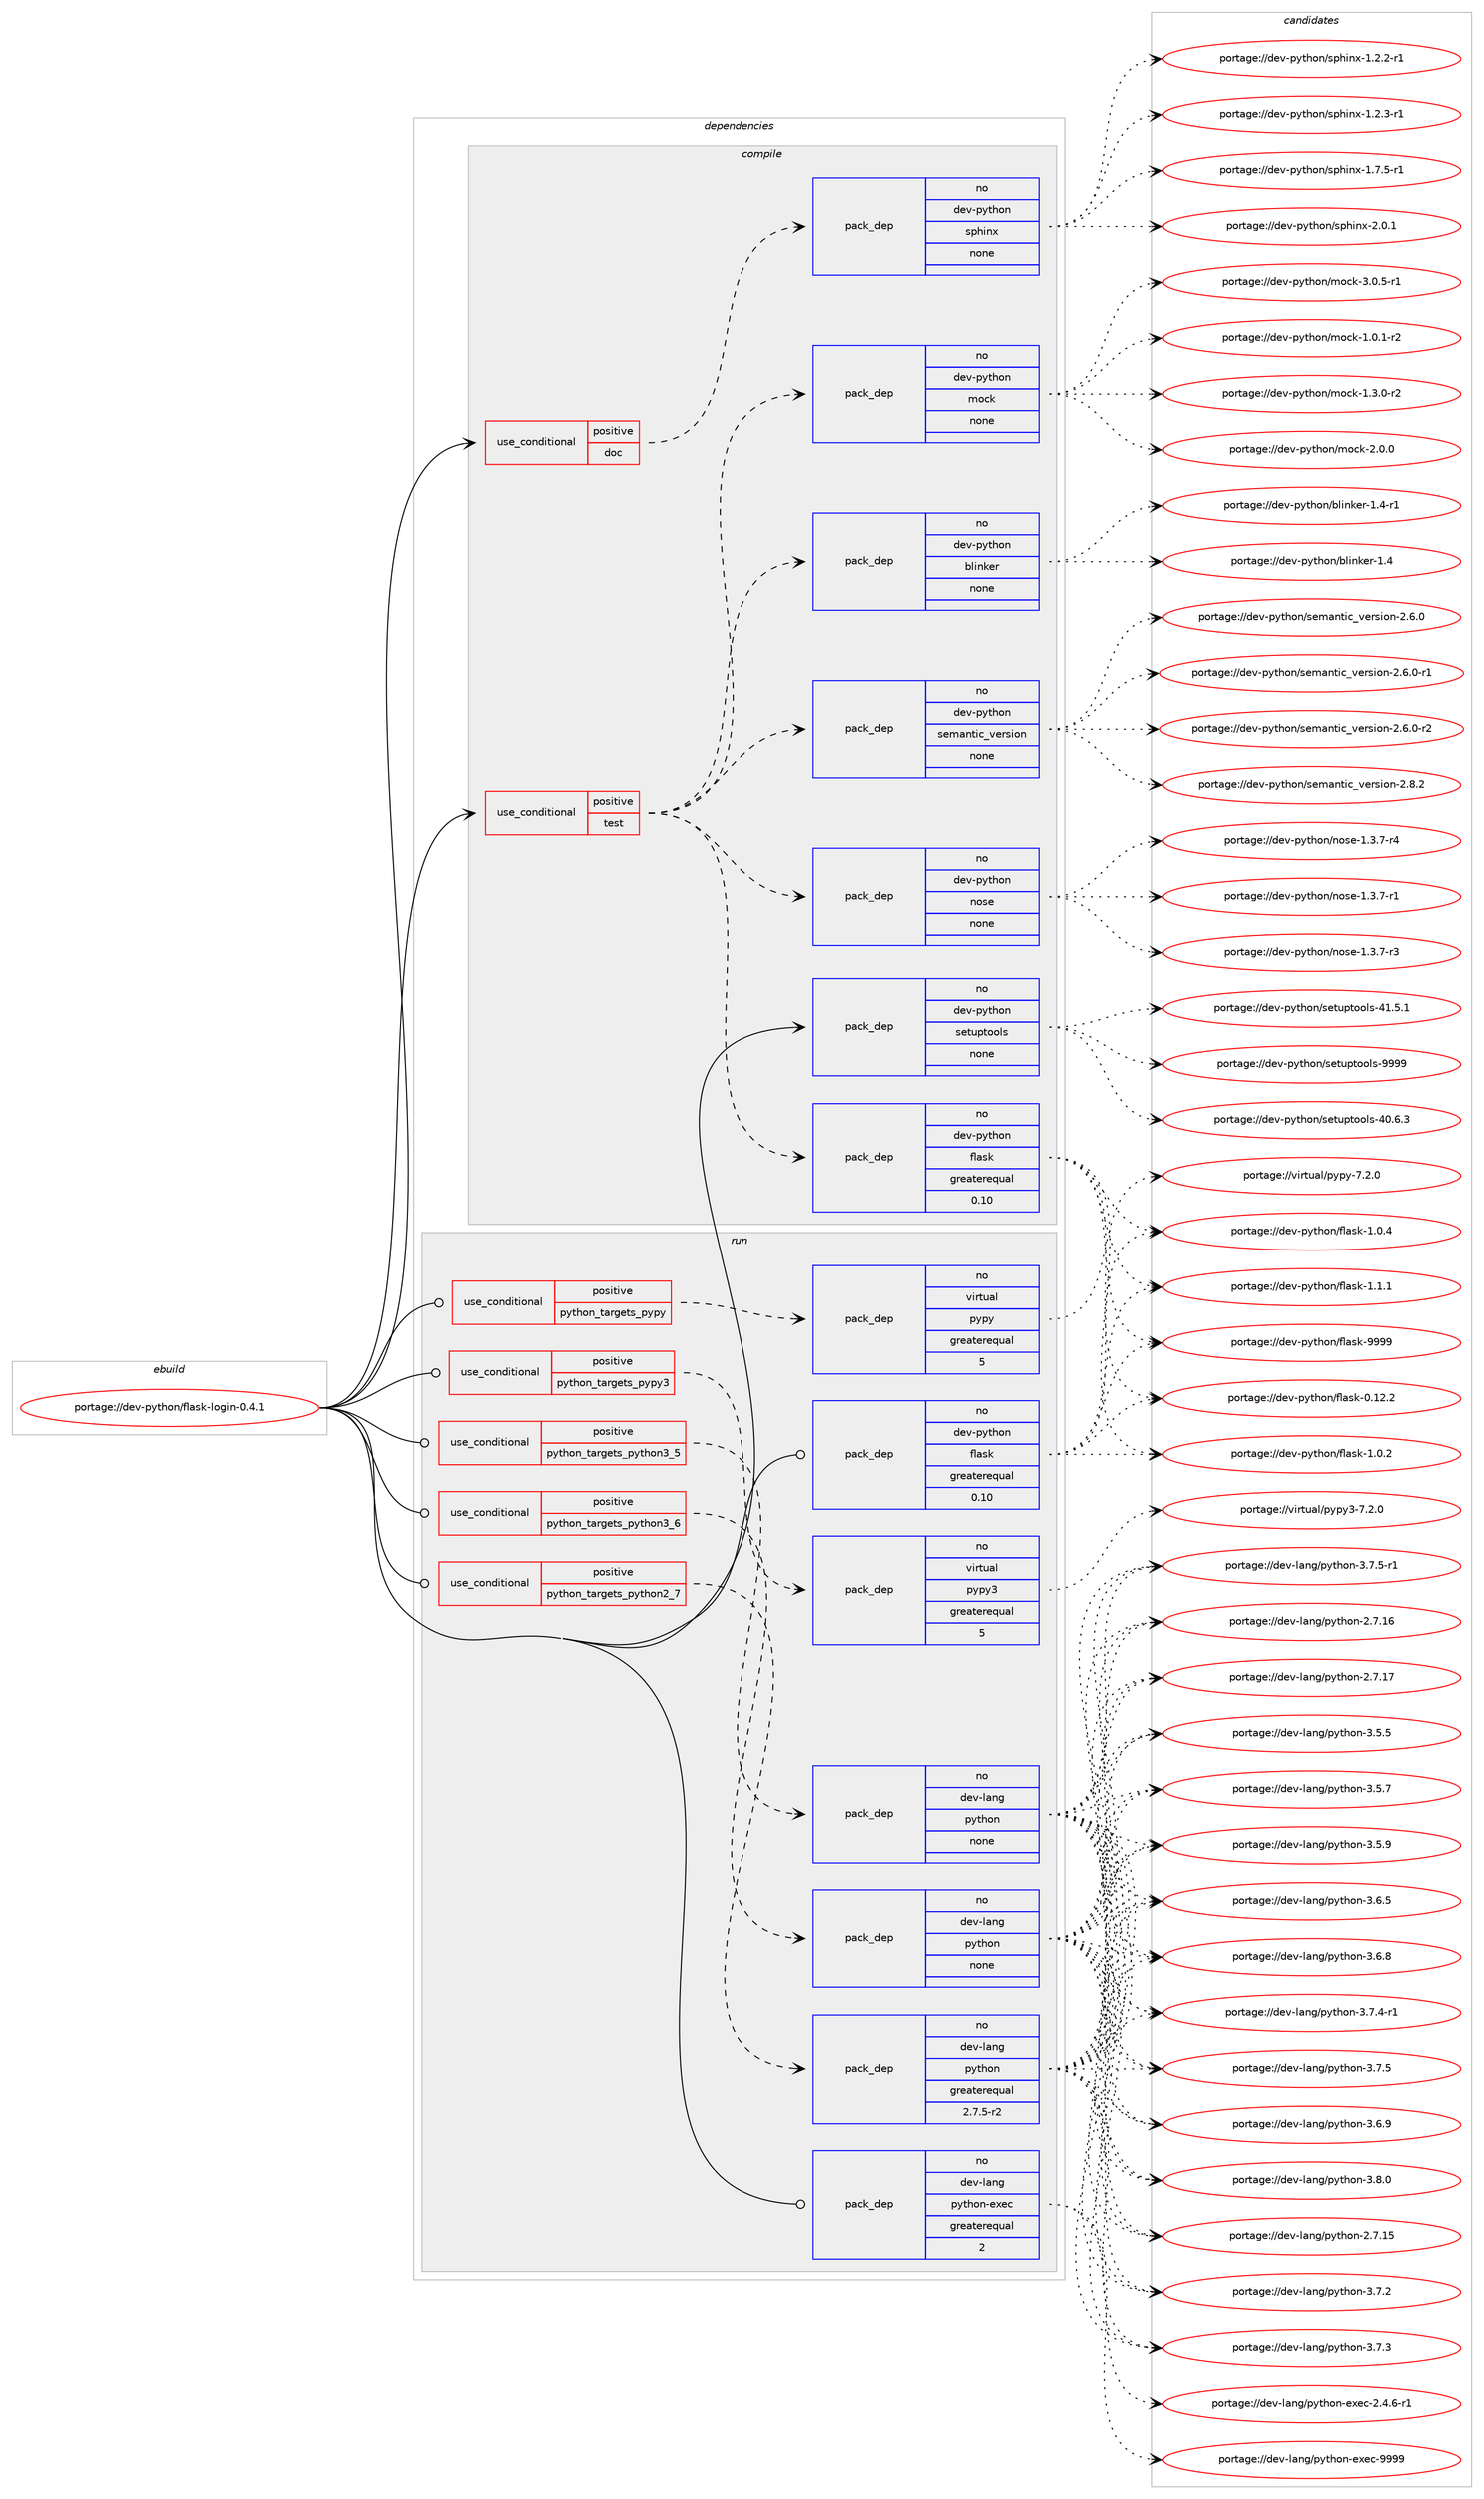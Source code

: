 digraph prolog {

# *************
# Graph options
# *************

newrank=true;
concentrate=true;
compound=true;
graph [rankdir=LR,fontname=Helvetica,fontsize=10,ranksep=1.5];#, ranksep=2.5, nodesep=0.2];
edge  [arrowhead=vee];
node  [fontname=Helvetica,fontsize=10];

# **********
# The ebuild
# **********

subgraph cluster_leftcol {
color=gray;
rank=same;
label=<<i>ebuild</i>>;
id [label="portage://dev-python/flask-login-0.4.1", color=red, width=4, href="../dev-python/flask-login-0.4.1.svg"];
}

# ****************
# The dependencies
# ****************

subgraph cluster_midcol {
color=gray;
label=<<i>dependencies</i>>;
subgraph cluster_compile {
fillcolor="#eeeeee";
style=filled;
label=<<i>compile</i>>;
subgraph cond28733 {
dependency139833 [label=<<TABLE BORDER="0" CELLBORDER="1" CELLSPACING="0" CELLPADDING="4"><TR><TD ROWSPAN="3" CELLPADDING="10">use_conditional</TD></TR><TR><TD>positive</TD></TR><TR><TD>doc</TD></TR></TABLE>>, shape=none, color=red];
subgraph pack107782 {
dependency139834 [label=<<TABLE BORDER="0" CELLBORDER="1" CELLSPACING="0" CELLPADDING="4" WIDTH="220"><TR><TD ROWSPAN="6" CELLPADDING="30">pack_dep</TD></TR><TR><TD WIDTH="110">no</TD></TR><TR><TD>dev-python</TD></TR><TR><TD>sphinx</TD></TR><TR><TD>none</TD></TR><TR><TD></TD></TR></TABLE>>, shape=none, color=blue];
}
dependency139833:e -> dependency139834:w [weight=20,style="dashed",arrowhead="vee"];
}
id:e -> dependency139833:w [weight=20,style="solid",arrowhead="vee"];
subgraph cond28734 {
dependency139835 [label=<<TABLE BORDER="0" CELLBORDER="1" CELLSPACING="0" CELLPADDING="4"><TR><TD ROWSPAN="3" CELLPADDING="10">use_conditional</TD></TR><TR><TD>positive</TD></TR><TR><TD>test</TD></TR></TABLE>>, shape=none, color=red];
subgraph pack107783 {
dependency139836 [label=<<TABLE BORDER="0" CELLBORDER="1" CELLSPACING="0" CELLPADDING="4" WIDTH="220"><TR><TD ROWSPAN="6" CELLPADDING="30">pack_dep</TD></TR><TR><TD WIDTH="110">no</TD></TR><TR><TD>dev-python</TD></TR><TR><TD>flask</TD></TR><TR><TD>greaterequal</TD></TR><TR><TD>0.10</TD></TR></TABLE>>, shape=none, color=blue];
}
dependency139835:e -> dependency139836:w [weight=20,style="dashed",arrowhead="vee"];
subgraph pack107784 {
dependency139837 [label=<<TABLE BORDER="0" CELLBORDER="1" CELLSPACING="0" CELLPADDING="4" WIDTH="220"><TR><TD ROWSPAN="6" CELLPADDING="30">pack_dep</TD></TR><TR><TD WIDTH="110">no</TD></TR><TR><TD>dev-python</TD></TR><TR><TD>blinker</TD></TR><TR><TD>none</TD></TR><TR><TD></TD></TR></TABLE>>, shape=none, color=blue];
}
dependency139835:e -> dependency139837:w [weight=20,style="dashed",arrowhead="vee"];
subgraph pack107785 {
dependency139838 [label=<<TABLE BORDER="0" CELLBORDER="1" CELLSPACING="0" CELLPADDING="4" WIDTH="220"><TR><TD ROWSPAN="6" CELLPADDING="30">pack_dep</TD></TR><TR><TD WIDTH="110">no</TD></TR><TR><TD>dev-python</TD></TR><TR><TD>mock</TD></TR><TR><TD>none</TD></TR><TR><TD></TD></TR></TABLE>>, shape=none, color=blue];
}
dependency139835:e -> dependency139838:w [weight=20,style="dashed",arrowhead="vee"];
subgraph pack107786 {
dependency139839 [label=<<TABLE BORDER="0" CELLBORDER="1" CELLSPACING="0" CELLPADDING="4" WIDTH="220"><TR><TD ROWSPAN="6" CELLPADDING="30">pack_dep</TD></TR><TR><TD WIDTH="110">no</TD></TR><TR><TD>dev-python</TD></TR><TR><TD>nose</TD></TR><TR><TD>none</TD></TR><TR><TD></TD></TR></TABLE>>, shape=none, color=blue];
}
dependency139835:e -> dependency139839:w [weight=20,style="dashed",arrowhead="vee"];
subgraph pack107787 {
dependency139840 [label=<<TABLE BORDER="0" CELLBORDER="1" CELLSPACING="0" CELLPADDING="4" WIDTH="220"><TR><TD ROWSPAN="6" CELLPADDING="30">pack_dep</TD></TR><TR><TD WIDTH="110">no</TD></TR><TR><TD>dev-python</TD></TR><TR><TD>semantic_version</TD></TR><TR><TD>none</TD></TR><TR><TD></TD></TR></TABLE>>, shape=none, color=blue];
}
dependency139835:e -> dependency139840:w [weight=20,style="dashed",arrowhead="vee"];
}
id:e -> dependency139835:w [weight=20,style="solid",arrowhead="vee"];
subgraph pack107788 {
dependency139841 [label=<<TABLE BORDER="0" CELLBORDER="1" CELLSPACING="0" CELLPADDING="4" WIDTH="220"><TR><TD ROWSPAN="6" CELLPADDING="30">pack_dep</TD></TR><TR><TD WIDTH="110">no</TD></TR><TR><TD>dev-python</TD></TR><TR><TD>setuptools</TD></TR><TR><TD>none</TD></TR><TR><TD></TD></TR></TABLE>>, shape=none, color=blue];
}
id:e -> dependency139841:w [weight=20,style="solid",arrowhead="vee"];
}
subgraph cluster_compileandrun {
fillcolor="#eeeeee";
style=filled;
label=<<i>compile and run</i>>;
}
subgraph cluster_run {
fillcolor="#eeeeee";
style=filled;
label=<<i>run</i>>;
subgraph cond28735 {
dependency139842 [label=<<TABLE BORDER="0" CELLBORDER="1" CELLSPACING="0" CELLPADDING="4"><TR><TD ROWSPAN="3" CELLPADDING="10">use_conditional</TD></TR><TR><TD>positive</TD></TR><TR><TD>python_targets_pypy</TD></TR></TABLE>>, shape=none, color=red];
subgraph pack107789 {
dependency139843 [label=<<TABLE BORDER="0" CELLBORDER="1" CELLSPACING="0" CELLPADDING="4" WIDTH="220"><TR><TD ROWSPAN="6" CELLPADDING="30">pack_dep</TD></TR><TR><TD WIDTH="110">no</TD></TR><TR><TD>virtual</TD></TR><TR><TD>pypy</TD></TR><TR><TD>greaterequal</TD></TR><TR><TD>5</TD></TR></TABLE>>, shape=none, color=blue];
}
dependency139842:e -> dependency139843:w [weight=20,style="dashed",arrowhead="vee"];
}
id:e -> dependency139842:w [weight=20,style="solid",arrowhead="odot"];
subgraph cond28736 {
dependency139844 [label=<<TABLE BORDER="0" CELLBORDER="1" CELLSPACING="0" CELLPADDING="4"><TR><TD ROWSPAN="3" CELLPADDING="10">use_conditional</TD></TR><TR><TD>positive</TD></TR><TR><TD>python_targets_pypy3</TD></TR></TABLE>>, shape=none, color=red];
subgraph pack107790 {
dependency139845 [label=<<TABLE BORDER="0" CELLBORDER="1" CELLSPACING="0" CELLPADDING="4" WIDTH="220"><TR><TD ROWSPAN="6" CELLPADDING="30">pack_dep</TD></TR><TR><TD WIDTH="110">no</TD></TR><TR><TD>virtual</TD></TR><TR><TD>pypy3</TD></TR><TR><TD>greaterequal</TD></TR><TR><TD>5</TD></TR></TABLE>>, shape=none, color=blue];
}
dependency139844:e -> dependency139845:w [weight=20,style="dashed",arrowhead="vee"];
}
id:e -> dependency139844:w [weight=20,style="solid",arrowhead="odot"];
subgraph cond28737 {
dependency139846 [label=<<TABLE BORDER="0" CELLBORDER="1" CELLSPACING="0" CELLPADDING="4"><TR><TD ROWSPAN="3" CELLPADDING="10">use_conditional</TD></TR><TR><TD>positive</TD></TR><TR><TD>python_targets_python2_7</TD></TR></TABLE>>, shape=none, color=red];
subgraph pack107791 {
dependency139847 [label=<<TABLE BORDER="0" CELLBORDER="1" CELLSPACING="0" CELLPADDING="4" WIDTH="220"><TR><TD ROWSPAN="6" CELLPADDING="30">pack_dep</TD></TR><TR><TD WIDTH="110">no</TD></TR><TR><TD>dev-lang</TD></TR><TR><TD>python</TD></TR><TR><TD>greaterequal</TD></TR><TR><TD>2.7.5-r2</TD></TR></TABLE>>, shape=none, color=blue];
}
dependency139846:e -> dependency139847:w [weight=20,style="dashed",arrowhead="vee"];
}
id:e -> dependency139846:w [weight=20,style="solid",arrowhead="odot"];
subgraph cond28738 {
dependency139848 [label=<<TABLE BORDER="0" CELLBORDER="1" CELLSPACING="0" CELLPADDING="4"><TR><TD ROWSPAN="3" CELLPADDING="10">use_conditional</TD></TR><TR><TD>positive</TD></TR><TR><TD>python_targets_python3_5</TD></TR></TABLE>>, shape=none, color=red];
subgraph pack107792 {
dependency139849 [label=<<TABLE BORDER="0" CELLBORDER="1" CELLSPACING="0" CELLPADDING="4" WIDTH="220"><TR><TD ROWSPAN="6" CELLPADDING="30">pack_dep</TD></TR><TR><TD WIDTH="110">no</TD></TR><TR><TD>dev-lang</TD></TR><TR><TD>python</TD></TR><TR><TD>none</TD></TR><TR><TD></TD></TR></TABLE>>, shape=none, color=blue];
}
dependency139848:e -> dependency139849:w [weight=20,style="dashed",arrowhead="vee"];
}
id:e -> dependency139848:w [weight=20,style="solid",arrowhead="odot"];
subgraph cond28739 {
dependency139850 [label=<<TABLE BORDER="0" CELLBORDER="1" CELLSPACING="0" CELLPADDING="4"><TR><TD ROWSPAN="3" CELLPADDING="10">use_conditional</TD></TR><TR><TD>positive</TD></TR><TR><TD>python_targets_python3_6</TD></TR></TABLE>>, shape=none, color=red];
subgraph pack107793 {
dependency139851 [label=<<TABLE BORDER="0" CELLBORDER="1" CELLSPACING="0" CELLPADDING="4" WIDTH="220"><TR><TD ROWSPAN="6" CELLPADDING="30">pack_dep</TD></TR><TR><TD WIDTH="110">no</TD></TR><TR><TD>dev-lang</TD></TR><TR><TD>python</TD></TR><TR><TD>none</TD></TR><TR><TD></TD></TR></TABLE>>, shape=none, color=blue];
}
dependency139850:e -> dependency139851:w [weight=20,style="dashed",arrowhead="vee"];
}
id:e -> dependency139850:w [weight=20,style="solid",arrowhead="odot"];
subgraph pack107794 {
dependency139852 [label=<<TABLE BORDER="0" CELLBORDER="1" CELLSPACING="0" CELLPADDING="4" WIDTH="220"><TR><TD ROWSPAN="6" CELLPADDING="30">pack_dep</TD></TR><TR><TD WIDTH="110">no</TD></TR><TR><TD>dev-lang</TD></TR><TR><TD>python-exec</TD></TR><TR><TD>greaterequal</TD></TR><TR><TD>2</TD></TR></TABLE>>, shape=none, color=blue];
}
id:e -> dependency139852:w [weight=20,style="solid",arrowhead="odot"];
subgraph pack107795 {
dependency139853 [label=<<TABLE BORDER="0" CELLBORDER="1" CELLSPACING="0" CELLPADDING="4" WIDTH="220"><TR><TD ROWSPAN="6" CELLPADDING="30">pack_dep</TD></TR><TR><TD WIDTH="110">no</TD></TR><TR><TD>dev-python</TD></TR><TR><TD>flask</TD></TR><TR><TD>greaterequal</TD></TR><TR><TD>0.10</TD></TR></TABLE>>, shape=none, color=blue];
}
id:e -> dependency139853:w [weight=20,style="solid",arrowhead="odot"];
}
}

# **************
# The candidates
# **************

subgraph cluster_choices {
rank=same;
color=gray;
label=<<i>candidates</i>>;

subgraph choice107782 {
color=black;
nodesep=1;
choiceportage10010111845112121116104111110471151121041051101204549465046504511449 [label="portage://dev-python/sphinx-1.2.2-r1", color=red, width=4,href="../dev-python/sphinx-1.2.2-r1.svg"];
choiceportage10010111845112121116104111110471151121041051101204549465046514511449 [label="portage://dev-python/sphinx-1.2.3-r1", color=red, width=4,href="../dev-python/sphinx-1.2.3-r1.svg"];
choiceportage10010111845112121116104111110471151121041051101204549465546534511449 [label="portage://dev-python/sphinx-1.7.5-r1", color=red, width=4,href="../dev-python/sphinx-1.7.5-r1.svg"];
choiceportage1001011184511212111610411111047115112104105110120455046484649 [label="portage://dev-python/sphinx-2.0.1", color=red, width=4,href="../dev-python/sphinx-2.0.1.svg"];
dependency139834:e -> choiceportage10010111845112121116104111110471151121041051101204549465046504511449:w [style=dotted,weight="100"];
dependency139834:e -> choiceportage10010111845112121116104111110471151121041051101204549465046514511449:w [style=dotted,weight="100"];
dependency139834:e -> choiceportage10010111845112121116104111110471151121041051101204549465546534511449:w [style=dotted,weight="100"];
dependency139834:e -> choiceportage1001011184511212111610411111047115112104105110120455046484649:w [style=dotted,weight="100"];
}
subgraph choice107783 {
color=black;
nodesep=1;
choiceportage10010111845112121116104111110471021089711510745484649504650 [label="portage://dev-python/flask-0.12.2", color=red, width=4,href="../dev-python/flask-0.12.2.svg"];
choiceportage100101118451121211161041111104710210897115107454946484650 [label="portage://dev-python/flask-1.0.2", color=red, width=4,href="../dev-python/flask-1.0.2.svg"];
choiceportage100101118451121211161041111104710210897115107454946484652 [label="portage://dev-python/flask-1.0.4", color=red, width=4,href="../dev-python/flask-1.0.4.svg"];
choiceportage100101118451121211161041111104710210897115107454946494649 [label="portage://dev-python/flask-1.1.1", color=red, width=4,href="../dev-python/flask-1.1.1.svg"];
choiceportage1001011184511212111610411111047102108971151074557575757 [label="portage://dev-python/flask-9999", color=red, width=4,href="../dev-python/flask-9999.svg"];
dependency139836:e -> choiceportage10010111845112121116104111110471021089711510745484649504650:w [style=dotted,weight="100"];
dependency139836:e -> choiceportage100101118451121211161041111104710210897115107454946484650:w [style=dotted,weight="100"];
dependency139836:e -> choiceportage100101118451121211161041111104710210897115107454946484652:w [style=dotted,weight="100"];
dependency139836:e -> choiceportage100101118451121211161041111104710210897115107454946494649:w [style=dotted,weight="100"];
dependency139836:e -> choiceportage1001011184511212111610411111047102108971151074557575757:w [style=dotted,weight="100"];
}
subgraph choice107784 {
color=black;
nodesep=1;
choiceportage10010111845112121116104111110479810810511010710111445494652 [label="portage://dev-python/blinker-1.4", color=red, width=4,href="../dev-python/blinker-1.4.svg"];
choiceportage100101118451121211161041111104798108105110107101114454946524511449 [label="portage://dev-python/blinker-1.4-r1", color=red, width=4,href="../dev-python/blinker-1.4-r1.svg"];
dependency139837:e -> choiceportage10010111845112121116104111110479810810511010710111445494652:w [style=dotted,weight="100"];
dependency139837:e -> choiceportage100101118451121211161041111104798108105110107101114454946524511449:w [style=dotted,weight="100"];
}
subgraph choice107785 {
color=black;
nodesep=1;
choiceportage1001011184511212111610411111047109111991074549464846494511450 [label="portage://dev-python/mock-1.0.1-r2", color=red, width=4,href="../dev-python/mock-1.0.1-r2.svg"];
choiceportage1001011184511212111610411111047109111991074549465146484511450 [label="portage://dev-python/mock-1.3.0-r2", color=red, width=4,href="../dev-python/mock-1.3.0-r2.svg"];
choiceportage100101118451121211161041111104710911199107455046484648 [label="portage://dev-python/mock-2.0.0", color=red, width=4,href="../dev-python/mock-2.0.0.svg"];
choiceportage1001011184511212111610411111047109111991074551464846534511449 [label="portage://dev-python/mock-3.0.5-r1", color=red, width=4,href="../dev-python/mock-3.0.5-r1.svg"];
dependency139838:e -> choiceportage1001011184511212111610411111047109111991074549464846494511450:w [style=dotted,weight="100"];
dependency139838:e -> choiceportage1001011184511212111610411111047109111991074549465146484511450:w [style=dotted,weight="100"];
dependency139838:e -> choiceportage100101118451121211161041111104710911199107455046484648:w [style=dotted,weight="100"];
dependency139838:e -> choiceportage1001011184511212111610411111047109111991074551464846534511449:w [style=dotted,weight="100"];
}
subgraph choice107786 {
color=black;
nodesep=1;
choiceportage10010111845112121116104111110471101111151014549465146554511449 [label="portage://dev-python/nose-1.3.7-r1", color=red, width=4,href="../dev-python/nose-1.3.7-r1.svg"];
choiceportage10010111845112121116104111110471101111151014549465146554511451 [label="portage://dev-python/nose-1.3.7-r3", color=red, width=4,href="../dev-python/nose-1.3.7-r3.svg"];
choiceportage10010111845112121116104111110471101111151014549465146554511452 [label="portage://dev-python/nose-1.3.7-r4", color=red, width=4,href="../dev-python/nose-1.3.7-r4.svg"];
dependency139839:e -> choiceportage10010111845112121116104111110471101111151014549465146554511449:w [style=dotted,weight="100"];
dependency139839:e -> choiceportage10010111845112121116104111110471101111151014549465146554511451:w [style=dotted,weight="100"];
dependency139839:e -> choiceportage10010111845112121116104111110471101111151014549465146554511452:w [style=dotted,weight="100"];
}
subgraph choice107787 {
color=black;
nodesep=1;
choiceportage1001011184511212111610411111047115101109971101161059995118101114115105111110455046544648 [label="portage://dev-python/semantic_version-2.6.0", color=red, width=4,href="../dev-python/semantic_version-2.6.0.svg"];
choiceportage10010111845112121116104111110471151011099711011610599951181011141151051111104550465446484511449 [label="portage://dev-python/semantic_version-2.6.0-r1", color=red, width=4,href="../dev-python/semantic_version-2.6.0-r1.svg"];
choiceportage10010111845112121116104111110471151011099711011610599951181011141151051111104550465446484511450 [label="portage://dev-python/semantic_version-2.6.0-r2", color=red, width=4,href="../dev-python/semantic_version-2.6.0-r2.svg"];
choiceportage1001011184511212111610411111047115101109971101161059995118101114115105111110455046564650 [label="portage://dev-python/semantic_version-2.8.2", color=red, width=4,href="../dev-python/semantic_version-2.8.2.svg"];
dependency139840:e -> choiceportage1001011184511212111610411111047115101109971101161059995118101114115105111110455046544648:w [style=dotted,weight="100"];
dependency139840:e -> choiceportage10010111845112121116104111110471151011099711011610599951181011141151051111104550465446484511449:w [style=dotted,weight="100"];
dependency139840:e -> choiceportage10010111845112121116104111110471151011099711011610599951181011141151051111104550465446484511450:w [style=dotted,weight="100"];
dependency139840:e -> choiceportage1001011184511212111610411111047115101109971101161059995118101114115105111110455046564650:w [style=dotted,weight="100"];
}
subgraph choice107788 {
color=black;
nodesep=1;
choiceportage100101118451121211161041111104711510111611711211611111110811545524846544651 [label="portage://dev-python/setuptools-40.6.3", color=red, width=4,href="../dev-python/setuptools-40.6.3.svg"];
choiceportage100101118451121211161041111104711510111611711211611111110811545524946534649 [label="portage://dev-python/setuptools-41.5.1", color=red, width=4,href="../dev-python/setuptools-41.5.1.svg"];
choiceportage10010111845112121116104111110471151011161171121161111111081154557575757 [label="portage://dev-python/setuptools-9999", color=red, width=4,href="../dev-python/setuptools-9999.svg"];
dependency139841:e -> choiceportage100101118451121211161041111104711510111611711211611111110811545524846544651:w [style=dotted,weight="100"];
dependency139841:e -> choiceportage100101118451121211161041111104711510111611711211611111110811545524946534649:w [style=dotted,weight="100"];
dependency139841:e -> choiceportage10010111845112121116104111110471151011161171121161111111081154557575757:w [style=dotted,weight="100"];
}
subgraph choice107789 {
color=black;
nodesep=1;
choiceportage1181051141161179710847112121112121455546504648 [label="portage://virtual/pypy-7.2.0", color=red, width=4,href="../virtual/pypy-7.2.0.svg"];
dependency139843:e -> choiceportage1181051141161179710847112121112121455546504648:w [style=dotted,weight="100"];
}
subgraph choice107790 {
color=black;
nodesep=1;
choiceportage118105114116117971084711212111212151455546504648 [label="portage://virtual/pypy3-7.2.0", color=red, width=4,href="../virtual/pypy3-7.2.0.svg"];
dependency139845:e -> choiceportage118105114116117971084711212111212151455546504648:w [style=dotted,weight="100"];
}
subgraph choice107791 {
color=black;
nodesep=1;
choiceportage10010111845108971101034711212111610411111045504655464953 [label="portage://dev-lang/python-2.7.15", color=red, width=4,href="../dev-lang/python-2.7.15.svg"];
choiceportage10010111845108971101034711212111610411111045504655464954 [label="portage://dev-lang/python-2.7.16", color=red, width=4,href="../dev-lang/python-2.7.16.svg"];
choiceportage10010111845108971101034711212111610411111045504655464955 [label="portage://dev-lang/python-2.7.17", color=red, width=4,href="../dev-lang/python-2.7.17.svg"];
choiceportage100101118451089711010347112121116104111110455146534653 [label="portage://dev-lang/python-3.5.5", color=red, width=4,href="../dev-lang/python-3.5.5.svg"];
choiceportage100101118451089711010347112121116104111110455146534655 [label="portage://dev-lang/python-3.5.7", color=red, width=4,href="../dev-lang/python-3.5.7.svg"];
choiceportage100101118451089711010347112121116104111110455146534657 [label="portage://dev-lang/python-3.5.9", color=red, width=4,href="../dev-lang/python-3.5.9.svg"];
choiceportage100101118451089711010347112121116104111110455146544653 [label="portage://dev-lang/python-3.6.5", color=red, width=4,href="../dev-lang/python-3.6.5.svg"];
choiceportage100101118451089711010347112121116104111110455146544656 [label="portage://dev-lang/python-3.6.8", color=red, width=4,href="../dev-lang/python-3.6.8.svg"];
choiceportage100101118451089711010347112121116104111110455146544657 [label="portage://dev-lang/python-3.6.9", color=red, width=4,href="../dev-lang/python-3.6.9.svg"];
choiceportage100101118451089711010347112121116104111110455146554650 [label="portage://dev-lang/python-3.7.2", color=red, width=4,href="../dev-lang/python-3.7.2.svg"];
choiceportage100101118451089711010347112121116104111110455146554651 [label="portage://dev-lang/python-3.7.3", color=red, width=4,href="../dev-lang/python-3.7.3.svg"];
choiceportage1001011184510897110103471121211161041111104551465546524511449 [label="portage://dev-lang/python-3.7.4-r1", color=red, width=4,href="../dev-lang/python-3.7.4-r1.svg"];
choiceportage100101118451089711010347112121116104111110455146554653 [label="portage://dev-lang/python-3.7.5", color=red, width=4,href="../dev-lang/python-3.7.5.svg"];
choiceportage1001011184510897110103471121211161041111104551465546534511449 [label="portage://dev-lang/python-3.7.5-r1", color=red, width=4,href="../dev-lang/python-3.7.5-r1.svg"];
choiceportage100101118451089711010347112121116104111110455146564648 [label="portage://dev-lang/python-3.8.0", color=red, width=4,href="../dev-lang/python-3.8.0.svg"];
dependency139847:e -> choiceportage10010111845108971101034711212111610411111045504655464953:w [style=dotted,weight="100"];
dependency139847:e -> choiceportage10010111845108971101034711212111610411111045504655464954:w [style=dotted,weight="100"];
dependency139847:e -> choiceportage10010111845108971101034711212111610411111045504655464955:w [style=dotted,weight="100"];
dependency139847:e -> choiceportage100101118451089711010347112121116104111110455146534653:w [style=dotted,weight="100"];
dependency139847:e -> choiceportage100101118451089711010347112121116104111110455146534655:w [style=dotted,weight="100"];
dependency139847:e -> choiceportage100101118451089711010347112121116104111110455146534657:w [style=dotted,weight="100"];
dependency139847:e -> choiceportage100101118451089711010347112121116104111110455146544653:w [style=dotted,weight="100"];
dependency139847:e -> choiceportage100101118451089711010347112121116104111110455146544656:w [style=dotted,weight="100"];
dependency139847:e -> choiceportage100101118451089711010347112121116104111110455146544657:w [style=dotted,weight="100"];
dependency139847:e -> choiceportage100101118451089711010347112121116104111110455146554650:w [style=dotted,weight="100"];
dependency139847:e -> choiceportage100101118451089711010347112121116104111110455146554651:w [style=dotted,weight="100"];
dependency139847:e -> choiceportage1001011184510897110103471121211161041111104551465546524511449:w [style=dotted,weight="100"];
dependency139847:e -> choiceportage100101118451089711010347112121116104111110455146554653:w [style=dotted,weight="100"];
dependency139847:e -> choiceportage1001011184510897110103471121211161041111104551465546534511449:w [style=dotted,weight="100"];
dependency139847:e -> choiceportage100101118451089711010347112121116104111110455146564648:w [style=dotted,weight="100"];
}
subgraph choice107792 {
color=black;
nodesep=1;
choiceportage10010111845108971101034711212111610411111045504655464953 [label="portage://dev-lang/python-2.7.15", color=red, width=4,href="../dev-lang/python-2.7.15.svg"];
choiceportage10010111845108971101034711212111610411111045504655464954 [label="portage://dev-lang/python-2.7.16", color=red, width=4,href="../dev-lang/python-2.7.16.svg"];
choiceportage10010111845108971101034711212111610411111045504655464955 [label="portage://dev-lang/python-2.7.17", color=red, width=4,href="../dev-lang/python-2.7.17.svg"];
choiceportage100101118451089711010347112121116104111110455146534653 [label="portage://dev-lang/python-3.5.5", color=red, width=4,href="../dev-lang/python-3.5.5.svg"];
choiceportage100101118451089711010347112121116104111110455146534655 [label="portage://dev-lang/python-3.5.7", color=red, width=4,href="../dev-lang/python-3.5.7.svg"];
choiceportage100101118451089711010347112121116104111110455146534657 [label="portage://dev-lang/python-3.5.9", color=red, width=4,href="../dev-lang/python-3.5.9.svg"];
choiceportage100101118451089711010347112121116104111110455146544653 [label="portage://dev-lang/python-3.6.5", color=red, width=4,href="../dev-lang/python-3.6.5.svg"];
choiceportage100101118451089711010347112121116104111110455146544656 [label="portage://dev-lang/python-3.6.8", color=red, width=4,href="../dev-lang/python-3.6.8.svg"];
choiceportage100101118451089711010347112121116104111110455146544657 [label="portage://dev-lang/python-3.6.9", color=red, width=4,href="../dev-lang/python-3.6.9.svg"];
choiceportage100101118451089711010347112121116104111110455146554650 [label="portage://dev-lang/python-3.7.2", color=red, width=4,href="../dev-lang/python-3.7.2.svg"];
choiceportage100101118451089711010347112121116104111110455146554651 [label="portage://dev-lang/python-3.7.3", color=red, width=4,href="../dev-lang/python-3.7.3.svg"];
choiceportage1001011184510897110103471121211161041111104551465546524511449 [label="portage://dev-lang/python-3.7.4-r1", color=red, width=4,href="../dev-lang/python-3.7.4-r1.svg"];
choiceportage100101118451089711010347112121116104111110455146554653 [label="portage://dev-lang/python-3.7.5", color=red, width=4,href="../dev-lang/python-3.7.5.svg"];
choiceportage1001011184510897110103471121211161041111104551465546534511449 [label="portage://dev-lang/python-3.7.5-r1", color=red, width=4,href="../dev-lang/python-3.7.5-r1.svg"];
choiceportage100101118451089711010347112121116104111110455146564648 [label="portage://dev-lang/python-3.8.0", color=red, width=4,href="../dev-lang/python-3.8.0.svg"];
dependency139849:e -> choiceportage10010111845108971101034711212111610411111045504655464953:w [style=dotted,weight="100"];
dependency139849:e -> choiceportage10010111845108971101034711212111610411111045504655464954:w [style=dotted,weight="100"];
dependency139849:e -> choiceportage10010111845108971101034711212111610411111045504655464955:w [style=dotted,weight="100"];
dependency139849:e -> choiceportage100101118451089711010347112121116104111110455146534653:w [style=dotted,weight="100"];
dependency139849:e -> choiceportage100101118451089711010347112121116104111110455146534655:w [style=dotted,weight="100"];
dependency139849:e -> choiceportage100101118451089711010347112121116104111110455146534657:w [style=dotted,weight="100"];
dependency139849:e -> choiceportage100101118451089711010347112121116104111110455146544653:w [style=dotted,weight="100"];
dependency139849:e -> choiceportage100101118451089711010347112121116104111110455146544656:w [style=dotted,weight="100"];
dependency139849:e -> choiceportage100101118451089711010347112121116104111110455146544657:w [style=dotted,weight="100"];
dependency139849:e -> choiceportage100101118451089711010347112121116104111110455146554650:w [style=dotted,weight="100"];
dependency139849:e -> choiceportage100101118451089711010347112121116104111110455146554651:w [style=dotted,weight="100"];
dependency139849:e -> choiceportage1001011184510897110103471121211161041111104551465546524511449:w [style=dotted,weight="100"];
dependency139849:e -> choiceportage100101118451089711010347112121116104111110455146554653:w [style=dotted,weight="100"];
dependency139849:e -> choiceportage1001011184510897110103471121211161041111104551465546534511449:w [style=dotted,weight="100"];
dependency139849:e -> choiceportage100101118451089711010347112121116104111110455146564648:w [style=dotted,weight="100"];
}
subgraph choice107793 {
color=black;
nodesep=1;
choiceportage10010111845108971101034711212111610411111045504655464953 [label="portage://dev-lang/python-2.7.15", color=red, width=4,href="../dev-lang/python-2.7.15.svg"];
choiceportage10010111845108971101034711212111610411111045504655464954 [label="portage://dev-lang/python-2.7.16", color=red, width=4,href="../dev-lang/python-2.7.16.svg"];
choiceportage10010111845108971101034711212111610411111045504655464955 [label="portage://dev-lang/python-2.7.17", color=red, width=4,href="../dev-lang/python-2.7.17.svg"];
choiceportage100101118451089711010347112121116104111110455146534653 [label="portage://dev-lang/python-3.5.5", color=red, width=4,href="../dev-lang/python-3.5.5.svg"];
choiceportage100101118451089711010347112121116104111110455146534655 [label="portage://dev-lang/python-3.5.7", color=red, width=4,href="../dev-lang/python-3.5.7.svg"];
choiceportage100101118451089711010347112121116104111110455146534657 [label="portage://dev-lang/python-3.5.9", color=red, width=4,href="../dev-lang/python-3.5.9.svg"];
choiceportage100101118451089711010347112121116104111110455146544653 [label="portage://dev-lang/python-3.6.5", color=red, width=4,href="../dev-lang/python-3.6.5.svg"];
choiceportage100101118451089711010347112121116104111110455146544656 [label="portage://dev-lang/python-3.6.8", color=red, width=4,href="../dev-lang/python-3.6.8.svg"];
choiceportage100101118451089711010347112121116104111110455146544657 [label="portage://dev-lang/python-3.6.9", color=red, width=4,href="../dev-lang/python-3.6.9.svg"];
choiceportage100101118451089711010347112121116104111110455146554650 [label="portage://dev-lang/python-3.7.2", color=red, width=4,href="../dev-lang/python-3.7.2.svg"];
choiceportage100101118451089711010347112121116104111110455146554651 [label="portage://dev-lang/python-3.7.3", color=red, width=4,href="../dev-lang/python-3.7.3.svg"];
choiceportage1001011184510897110103471121211161041111104551465546524511449 [label="portage://dev-lang/python-3.7.4-r1", color=red, width=4,href="../dev-lang/python-3.7.4-r1.svg"];
choiceportage100101118451089711010347112121116104111110455146554653 [label="portage://dev-lang/python-3.7.5", color=red, width=4,href="../dev-lang/python-3.7.5.svg"];
choiceportage1001011184510897110103471121211161041111104551465546534511449 [label="portage://dev-lang/python-3.7.5-r1", color=red, width=4,href="../dev-lang/python-3.7.5-r1.svg"];
choiceportage100101118451089711010347112121116104111110455146564648 [label="portage://dev-lang/python-3.8.0", color=red, width=4,href="../dev-lang/python-3.8.0.svg"];
dependency139851:e -> choiceportage10010111845108971101034711212111610411111045504655464953:w [style=dotted,weight="100"];
dependency139851:e -> choiceportage10010111845108971101034711212111610411111045504655464954:w [style=dotted,weight="100"];
dependency139851:e -> choiceportage10010111845108971101034711212111610411111045504655464955:w [style=dotted,weight="100"];
dependency139851:e -> choiceportage100101118451089711010347112121116104111110455146534653:w [style=dotted,weight="100"];
dependency139851:e -> choiceportage100101118451089711010347112121116104111110455146534655:w [style=dotted,weight="100"];
dependency139851:e -> choiceportage100101118451089711010347112121116104111110455146534657:w [style=dotted,weight="100"];
dependency139851:e -> choiceportage100101118451089711010347112121116104111110455146544653:w [style=dotted,weight="100"];
dependency139851:e -> choiceportage100101118451089711010347112121116104111110455146544656:w [style=dotted,weight="100"];
dependency139851:e -> choiceportage100101118451089711010347112121116104111110455146544657:w [style=dotted,weight="100"];
dependency139851:e -> choiceportage100101118451089711010347112121116104111110455146554650:w [style=dotted,weight="100"];
dependency139851:e -> choiceportage100101118451089711010347112121116104111110455146554651:w [style=dotted,weight="100"];
dependency139851:e -> choiceportage1001011184510897110103471121211161041111104551465546524511449:w [style=dotted,weight="100"];
dependency139851:e -> choiceportage100101118451089711010347112121116104111110455146554653:w [style=dotted,weight="100"];
dependency139851:e -> choiceportage1001011184510897110103471121211161041111104551465546534511449:w [style=dotted,weight="100"];
dependency139851:e -> choiceportage100101118451089711010347112121116104111110455146564648:w [style=dotted,weight="100"];
}
subgraph choice107794 {
color=black;
nodesep=1;
choiceportage10010111845108971101034711212111610411111045101120101994550465246544511449 [label="portage://dev-lang/python-exec-2.4.6-r1", color=red, width=4,href="../dev-lang/python-exec-2.4.6-r1.svg"];
choiceportage10010111845108971101034711212111610411111045101120101994557575757 [label="portage://dev-lang/python-exec-9999", color=red, width=4,href="../dev-lang/python-exec-9999.svg"];
dependency139852:e -> choiceportage10010111845108971101034711212111610411111045101120101994550465246544511449:w [style=dotted,weight="100"];
dependency139852:e -> choiceportage10010111845108971101034711212111610411111045101120101994557575757:w [style=dotted,weight="100"];
}
subgraph choice107795 {
color=black;
nodesep=1;
choiceportage10010111845112121116104111110471021089711510745484649504650 [label="portage://dev-python/flask-0.12.2", color=red, width=4,href="../dev-python/flask-0.12.2.svg"];
choiceportage100101118451121211161041111104710210897115107454946484650 [label="portage://dev-python/flask-1.0.2", color=red, width=4,href="../dev-python/flask-1.0.2.svg"];
choiceportage100101118451121211161041111104710210897115107454946484652 [label="portage://dev-python/flask-1.0.4", color=red, width=4,href="../dev-python/flask-1.0.4.svg"];
choiceportage100101118451121211161041111104710210897115107454946494649 [label="portage://dev-python/flask-1.1.1", color=red, width=4,href="../dev-python/flask-1.1.1.svg"];
choiceportage1001011184511212111610411111047102108971151074557575757 [label="portage://dev-python/flask-9999", color=red, width=4,href="../dev-python/flask-9999.svg"];
dependency139853:e -> choiceportage10010111845112121116104111110471021089711510745484649504650:w [style=dotted,weight="100"];
dependency139853:e -> choiceportage100101118451121211161041111104710210897115107454946484650:w [style=dotted,weight="100"];
dependency139853:e -> choiceportage100101118451121211161041111104710210897115107454946484652:w [style=dotted,weight="100"];
dependency139853:e -> choiceportage100101118451121211161041111104710210897115107454946494649:w [style=dotted,weight="100"];
dependency139853:e -> choiceportage1001011184511212111610411111047102108971151074557575757:w [style=dotted,weight="100"];
}
}

}
